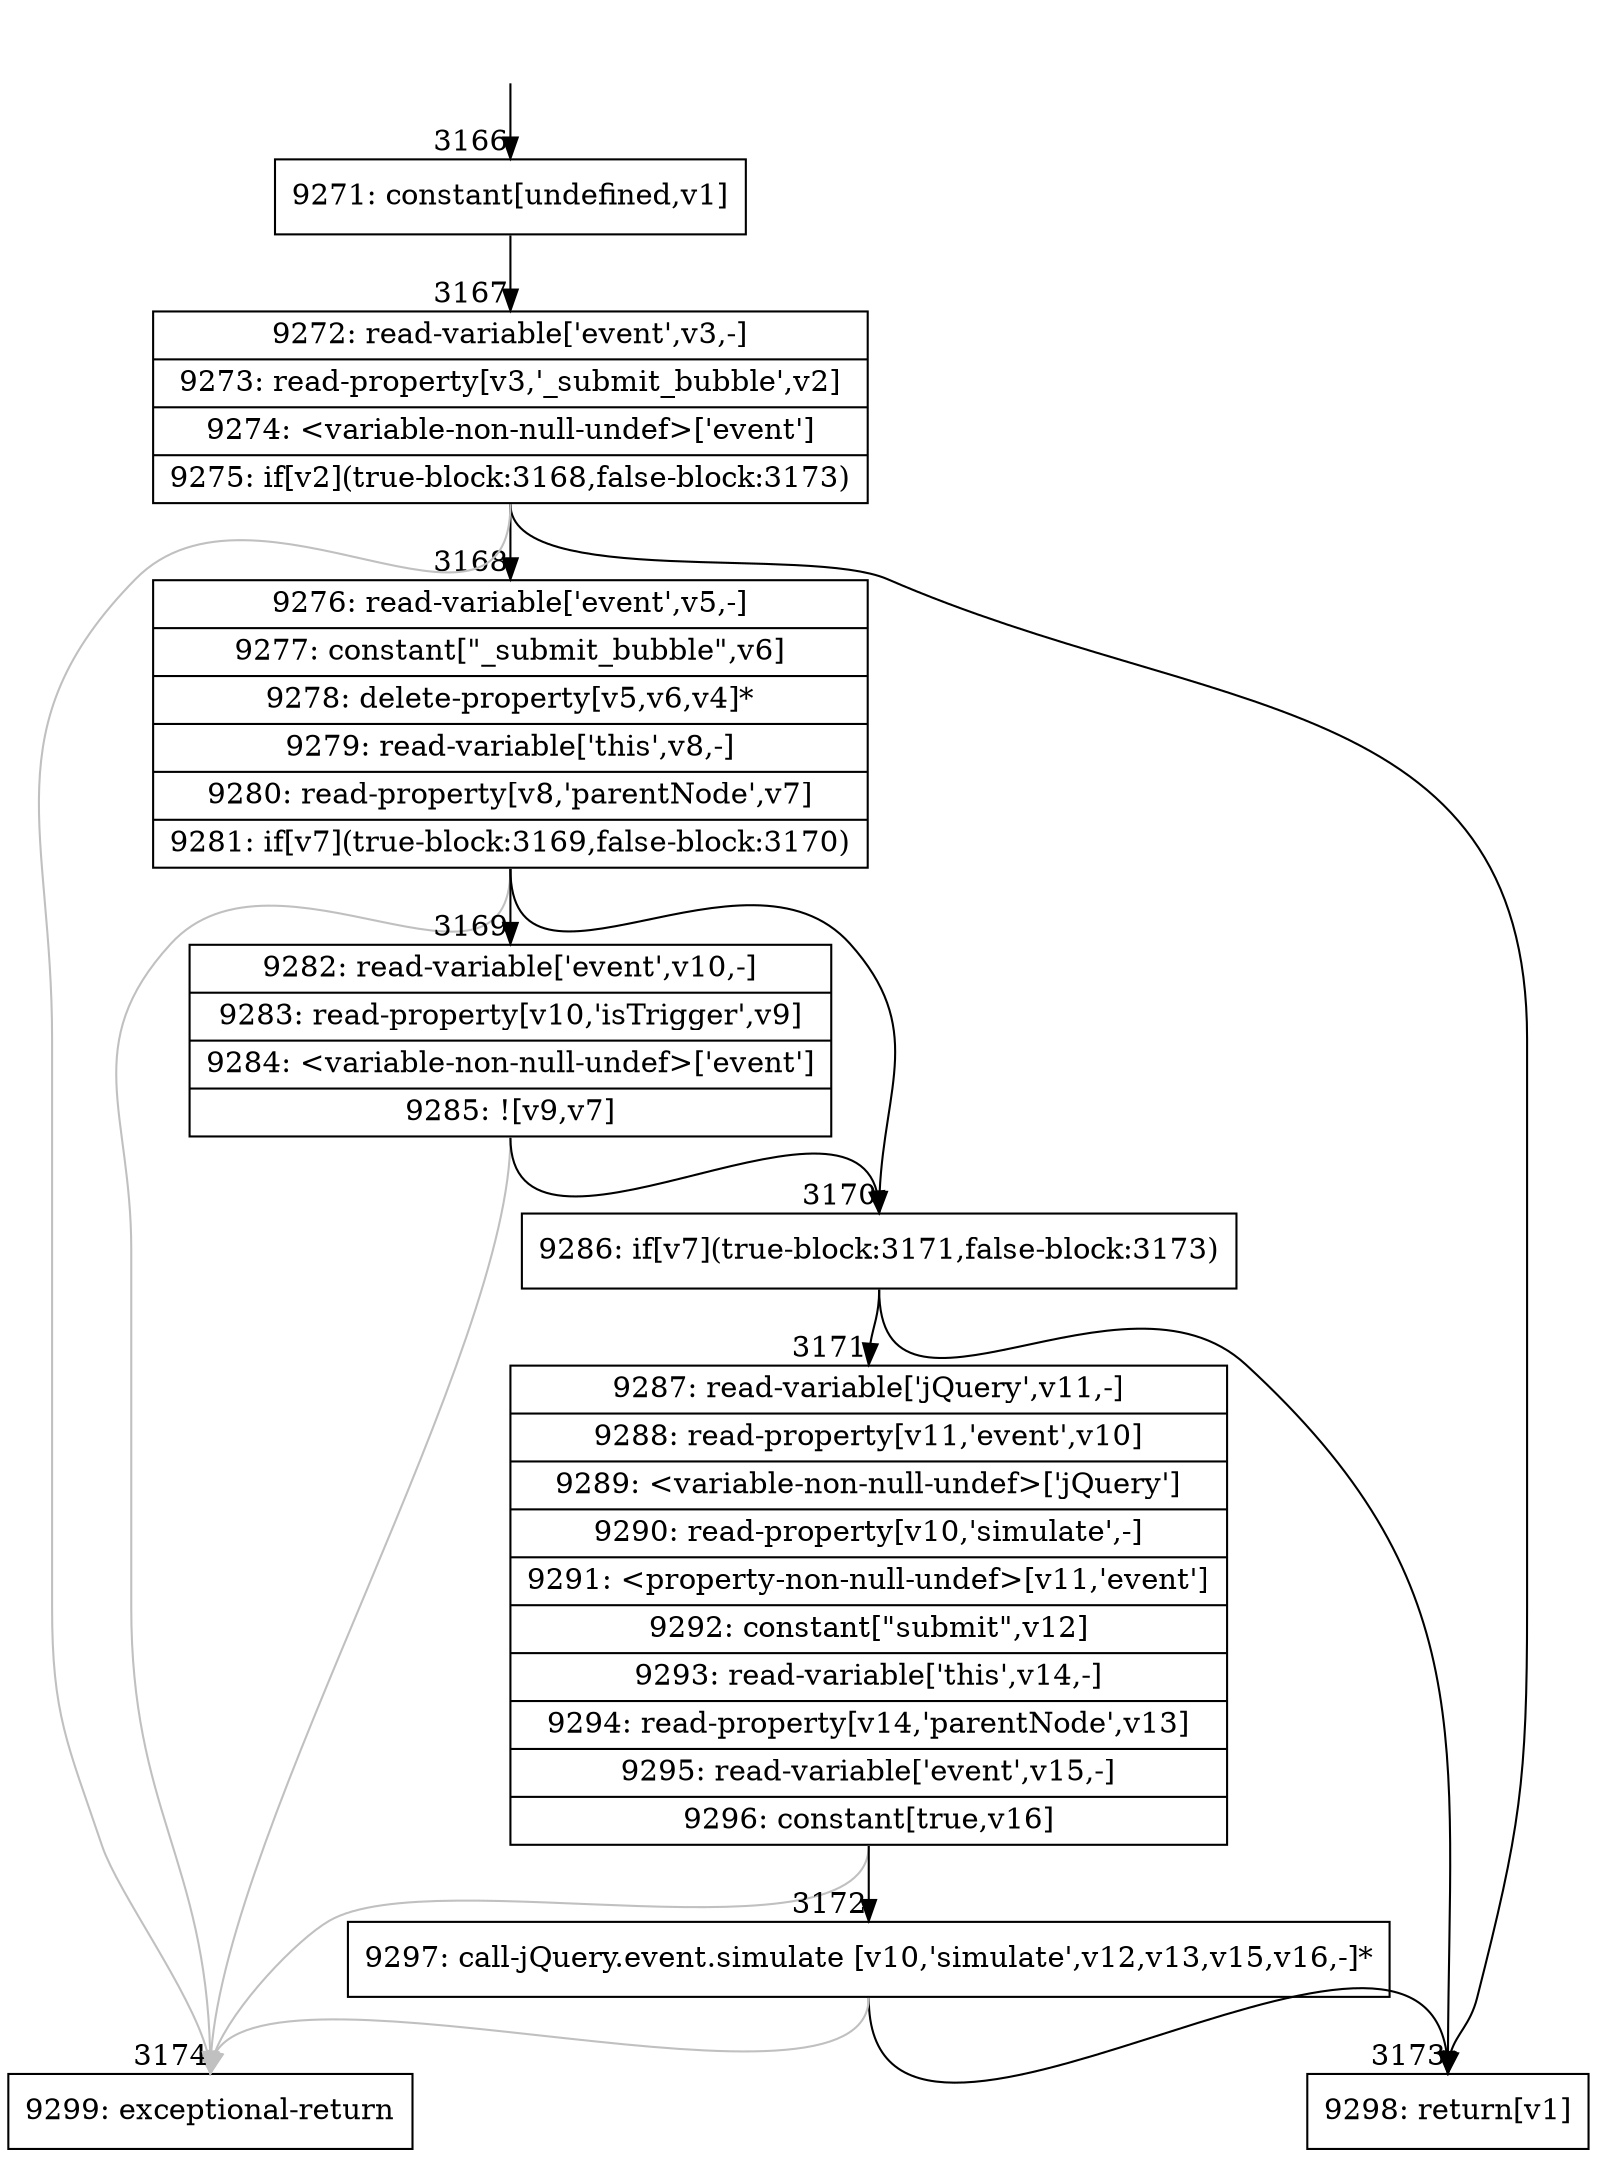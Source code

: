 digraph {
rankdir="TD"
BB_entry196[shape=none,label=""];
BB_entry196 -> BB3166 [tailport=s, headport=n, headlabel="    3166"]
BB3166 [shape=record label="{9271: constant[undefined,v1]}" ] 
BB3166 -> BB3167 [tailport=s, headport=n, headlabel="      3167"]
BB3167 [shape=record label="{9272: read-variable['event',v3,-]|9273: read-property[v3,'_submit_bubble',v2]|9274: \<variable-non-null-undef\>['event']|9275: if[v2](true-block:3168,false-block:3173)}" ] 
BB3167 -> BB3168 [tailport=s, headport=n, headlabel="      3168"]
BB3167 -> BB3173 [tailport=s, headport=n, headlabel="      3173"]
BB3167 -> BB3174 [tailport=s, headport=n, color=gray, headlabel="      3174"]
BB3168 [shape=record label="{9276: read-variable['event',v5,-]|9277: constant[\"_submit_bubble\",v6]|9278: delete-property[v5,v6,v4]*|9279: read-variable['this',v8,-]|9280: read-property[v8,'parentNode',v7]|9281: if[v7](true-block:3169,false-block:3170)}" ] 
BB3168 -> BB3170 [tailport=s, headport=n, headlabel="      3170"]
BB3168 -> BB3169 [tailport=s, headport=n, headlabel="      3169"]
BB3168 -> BB3174 [tailport=s, headport=n, color=gray]
BB3169 [shape=record label="{9282: read-variable['event',v10,-]|9283: read-property[v10,'isTrigger',v9]|9284: \<variable-non-null-undef\>['event']|9285: ![v9,v7]}" ] 
BB3169 -> BB3170 [tailport=s, headport=n]
BB3169 -> BB3174 [tailport=s, headport=n, color=gray]
BB3170 [shape=record label="{9286: if[v7](true-block:3171,false-block:3173)}" ] 
BB3170 -> BB3171 [tailport=s, headport=n, headlabel="      3171"]
BB3170 -> BB3173 [tailport=s, headport=n]
BB3171 [shape=record label="{9287: read-variable['jQuery',v11,-]|9288: read-property[v11,'event',v10]|9289: \<variable-non-null-undef\>['jQuery']|9290: read-property[v10,'simulate',-]|9291: \<property-non-null-undef\>[v11,'event']|9292: constant[\"submit\",v12]|9293: read-variable['this',v14,-]|9294: read-property[v14,'parentNode',v13]|9295: read-variable['event',v15,-]|9296: constant[true,v16]}" ] 
BB3171 -> BB3172 [tailport=s, headport=n, headlabel="      3172"]
BB3171 -> BB3174 [tailport=s, headport=n, color=gray]
BB3172 [shape=record label="{9297: call-jQuery.event.simulate [v10,'simulate',v12,v13,v15,v16,-]*}" ] 
BB3172 -> BB3173 [tailport=s, headport=n]
BB3172 -> BB3174 [tailport=s, headport=n, color=gray]
BB3173 [shape=record label="{9298: return[v1]}" ] 
BB3174 [shape=record label="{9299: exceptional-return}" ] 
//#$~ 3469
}

